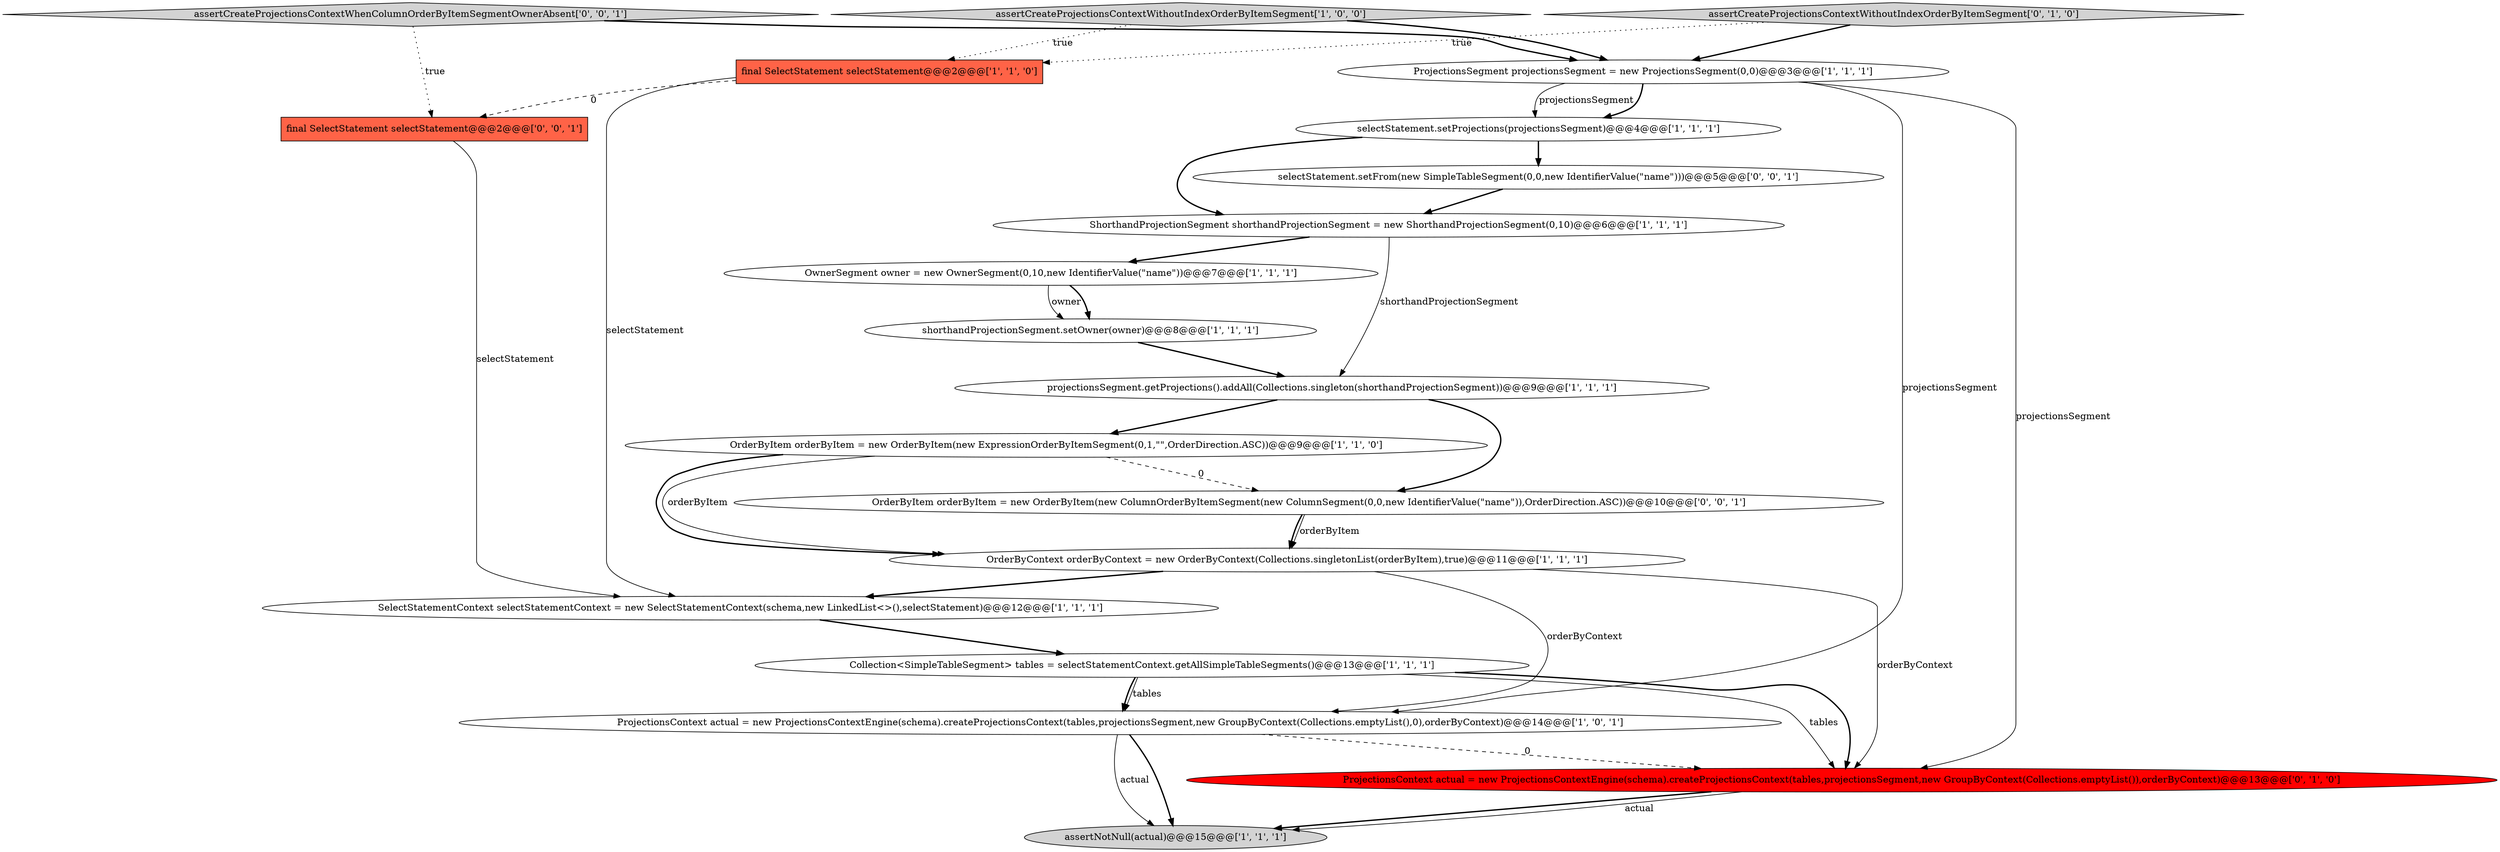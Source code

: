 digraph {
3 [style = filled, label = "assertNotNull(actual)@@@15@@@['1', '1', '1']", fillcolor = lightgray, shape = ellipse image = "AAA0AAABBB1BBB"];
8 [style = filled, label = "OrderByContext orderByContext = new OrderByContext(Collections.singletonList(orderByItem),true)@@@11@@@['1', '1', '1']", fillcolor = white, shape = ellipse image = "AAA0AAABBB1BBB"];
9 [style = filled, label = "ShorthandProjectionSegment shorthandProjectionSegment = new ShorthandProjectionSegment(0,10)@@@6@@@['1', '1', '1']", fillcolor = white, shape = ellipse image = "AAA0AAABBB1BBB"];
10 [style = filled, label = "final SelectStatement selectStatement@@@2@@@['1', '1', '0']", fillcolor = tomato, shape = box image = "AAA0AAABBB1BBB"];
6 [style = filled, label = "OwnerSegment owner = new OwnerSegment(0,10,new IdentifierValue(\"name\"))@@@7@@@['1', '1', '1']", fillcolor = white, shape = ellipse image = "AAA0AAABBB1BBB"];
4 [style = filled, label = "ProjectionsSegment projectionsSegment = new ProjectionsSegment(0,0)@@@3@@@['1', '1', '1']", fillcolor = white, shape = ellipse image = "AAA0AAABBB1BBB"];
12 [style = filled, label = "OrderByItem orderByItem = new OrderByItem(new ExpressionOrderByItemSegment(0,1,\"\",OrderDirection.ASC))@@@9@@@['1', '1', '0']", fillcolor = white, shape = ellipse image = "AAA0AAABBB1BBB"];
14 [style = filled, label = "ProjectionsContext actual = new ProjectionsContextEngine(schema).createProjectionsContext(tables,projectionsSegment,new GroupByContext(Collections.emptyList()),orderByContext)@@@13@@@['0', '1', '0']", fillcolor = red, shape = ellipse image = "AAA1AAABBB2BBB"];
0 [style = filled, label = "ProjectionsContext actual = new ProjectionsContextEngine(schema).createProjectionsContext(tables,projectionsSegment,new GroupByContext(Collections.emptyList(),0),orderByContext)@@@14@@@['1', '0', '1']", fillcolor = white, shape = ellipse image = "AAA0AAABBB1BBB"];
16 [style = filled, label = "assertCreateProjectionsContextWhenColumnOrderByItemSegmentOwnerAbsent['0', '0', '1']", fillcolor = lightgray, shape = diamond image = "AAA0AAABBB3BBB"];
17 [style = filled, label = "final SelectStatement selectStatement@@@2@@@['0', '0', '1']", fillcolor = tomato, shape = box image = "AAA0AAABBB3BBB"];
19 [style = filled, label = "selectStatement.setFrom(new SimpleTableSegment(0,0,new IdentifierValue(\"name\")))@@@5@@@['0', '0', '1']", fillcolor = white, shape = ellipse image = "AAA0AAABBB3BBB"];
11 [style = filled, label = "selectStatement.setProjections(projectionsSegment)@@@4@@@['1', '1', '1']", fillcolor = white, shape = ellipse image = "AAA0AAABBB1BBB"];
1 [style = filled, label = "Collection<SimpleTableSegment> tables = selectStatementContext.getAllSimpleTableSegments()@@@13@@@['1', '1', '1']", fillcolor = white, shape = ellipse image = "AAA0AAABBB1BBB"];
2 [style = filled, label = "SelectStatementContext selectStatementContext = new SelectStatementContext(schema,new LinkedList<>(),selectStatement)@@@12@@@['1', '1', '1']", fillcolor = white, shape = ellipse image = "AAA0AAABBB1BBB"];
7 [style = filled, label = "shorthandProjectionSegment.setOwner(owner)@@@8@@@['1', '1', '1']", fillcolor = white, shape = ellipse image = "AAA0AAABBB1BBB"];
15 [style = filled, label = "assertCreateProjectionsContextWithoutIndexOrderByItemSegment['0', '1', '0']", fillcolor = lightgray, shape = diamond image = "AAA0AAABBB2BBB"];
5 [style = filled, label = "projectionsSegment.getProjections().addAll(Collections.singleton(shorthandProjectionSegment))@@@9@@@['1', '1', '1']", fillcolor = white, shape = ellipse image = "AAA0AAABBB1BBB"];
18 [style = filled, label = "OrderByItem orderByItem = new OrderByItem(new ColumnOrderByItemSegment(new ColumnSegment(0,0,new IdentifierValue(\"name\")),OrderDirection.ASC))@@@10@@@['0', '0', '1']", fillcolor = white, shape = ellipse image = "AAA0AAABBB3BBB"];
13 [style = filled, label = "assertCreateProjectionsContextWithoutIndexOrderByItemSegment['1', '0', '0']", fillcolor = lightgray, shape = diamond image = "AAA0AAABBB1BBB"];
17->2 [style = solid, label="selectStatement"];
0->3 [style = bold, label=""];
14->3 [style = bold, label=""];
4->11 [style = solid, label="projectionsSegment"];
2->1 [style = bold, label=""];
8->14 [style = solid, label="orderByContext"];
8->0 [style = solid, label="orderByContext"];
0->3 [style = solid, label="actual"];
16->17 [style = dotted, label="true"];
6->7 [style = solid, label="owner"];
1->14 [style = solid, label="tables"];
15->10 [style = dotted, label="true"];
5->18 [style = bold, label=""];
12->8 [style = solid, label="orderByItem"];
1->0 [style = bold, label=""];
11->19 [style = bold, label=""];
11->9 [style = bold, label=""];
13->10 [style = dotted, label="true"];
9->6 [style = bold, label=""];
0->14 [style = dashed, label="0"];
7->5 [style = bold, label=""];
18->8 [style = solid, label="orderByItem"];
10->2 [style = solid, label="selectStatement"];
5->12 [style = bold, label=""];
8->2 [style = bold, label=""];
19->9 [style = bold, label=""];
12->8 [style = bold, label=""];
4->0 [style = solid, label="projectionsSegment"];
15->4 [style = bold, label=""];
10->17 [style = dashed, label="0"];
9->5 [style = solid, label="shorthandProjectionSegment"];
12->18 [style = dashed, label="0"];
1->14 [style = bold, label=""];
18->8 [style = bold, label=""];
16->4 [style = bold, label=""];
6->7 [style = bold, label=""];
4->11 [style = bold, label=""];
14->3 [style = solid, label="actual"];
1->0 [style = solid, label="tables"];
4->14 [style = solid, label="projectionsSegment"];
13->4 [style = bold, label=""];
}

